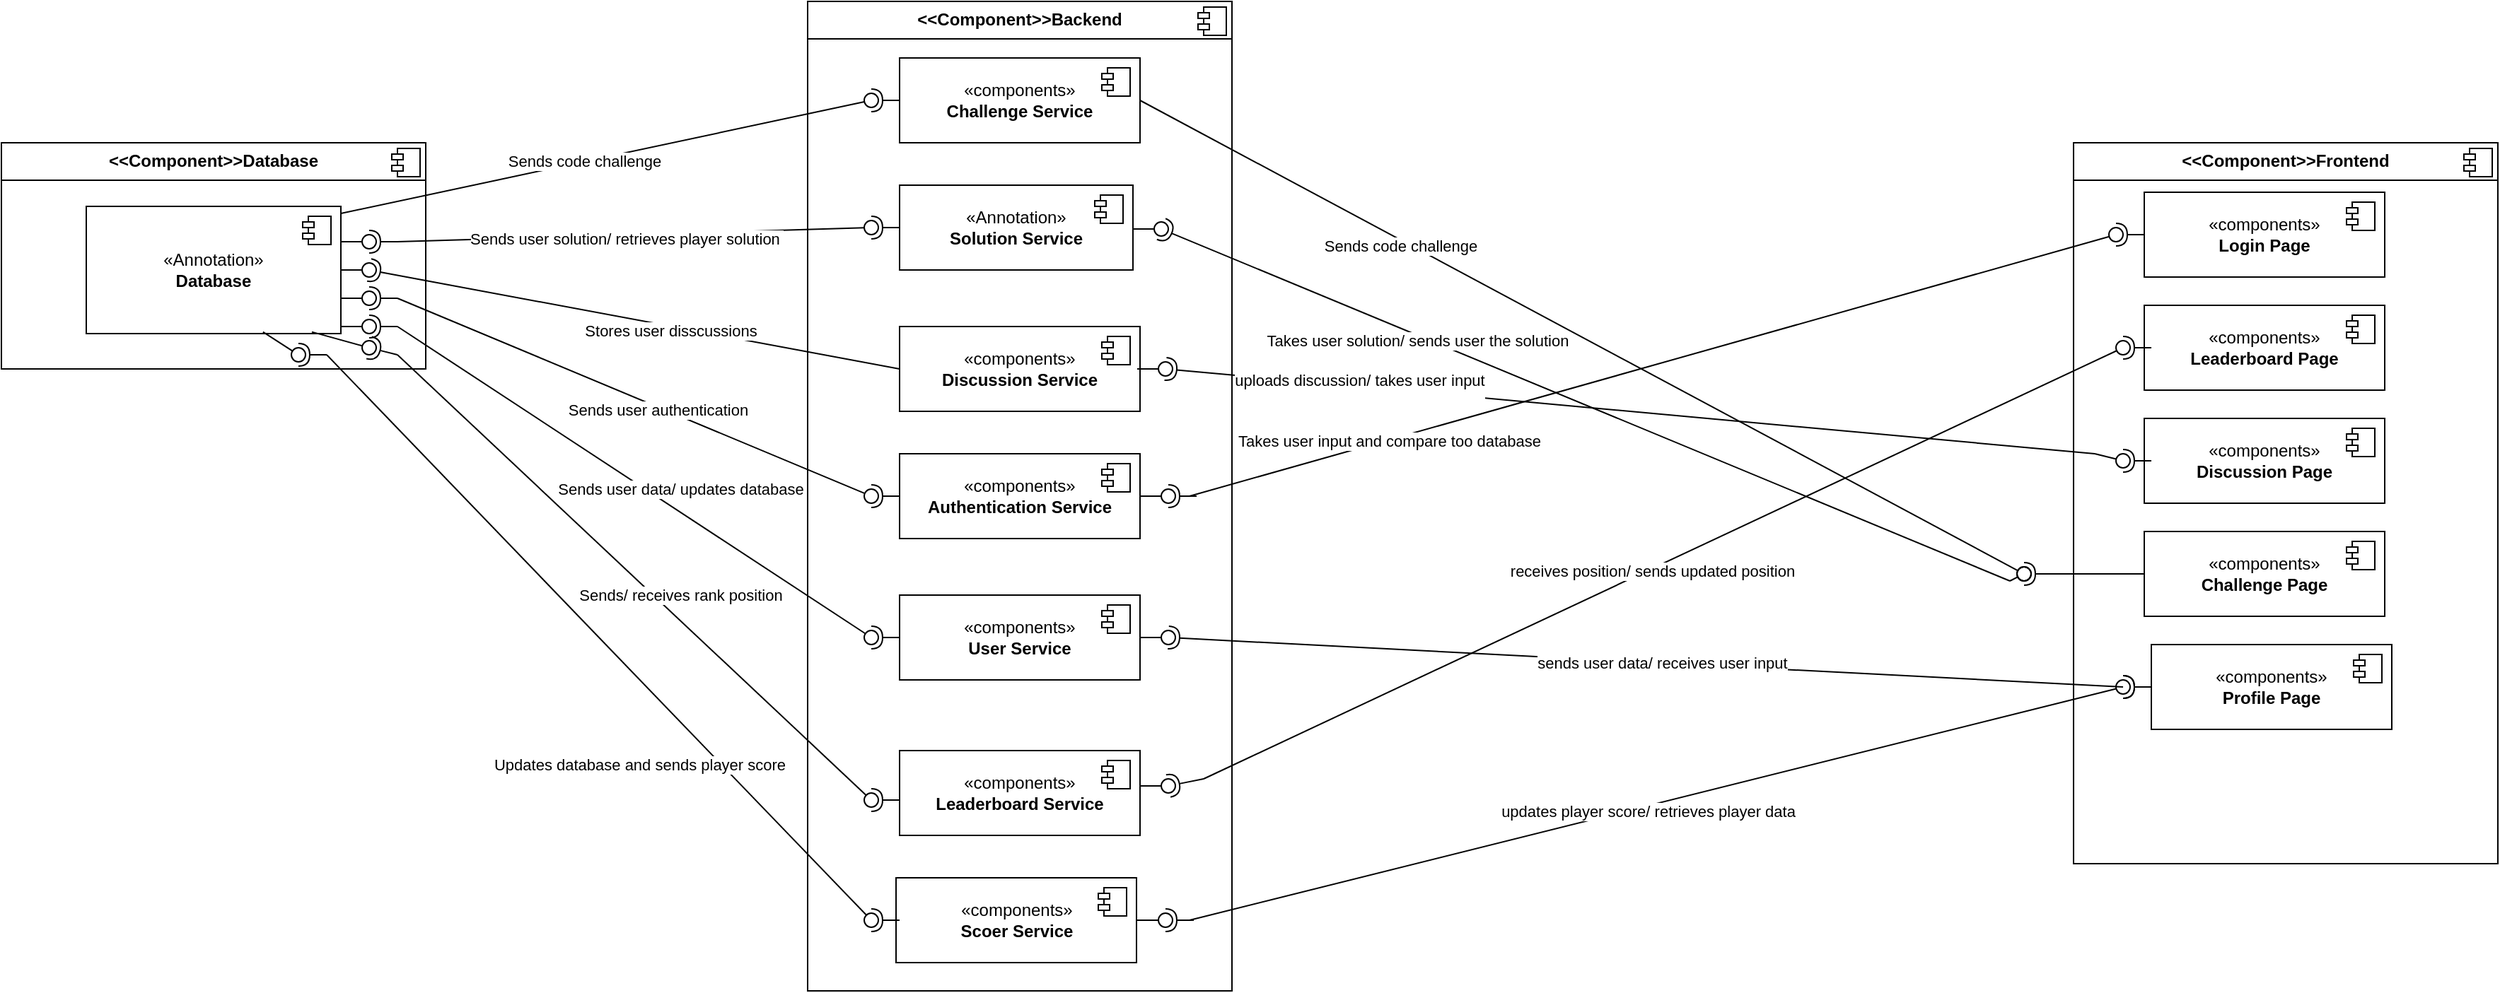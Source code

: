 <mxfile version="24.7.7">
  <diagram name="Page-1" id="1HDXXYpsf4qxFuLjd2vX">
    <mxGraphModel dx="3199" dy="650" grid="1" gridSize="10" guides="1" tooltips="1" connect="1" arrows="1" fold="1" page="1" pageScale="1" pageWidth="850" pageHeight="1100" math="0" shadow="0">
      <root>
        <mxCell id="0" />
        <mxCell id="1" parent="0" />
        <mxCell id="7L-9NUfplAu3C36GX-nJ-7" value="&lt;p style=&quot;margin:0px;margin-top:6px;text-align:center;&quot;&gt;&lt;b&gt;&amp;lt;&amp;lt;Component&amp;gt;&amp;gt;Backend&lt;/b&gt;&lt;/p&gt;&lt;hr size=&quot;1&quot; style=&quot;border-style:solid;&quot;&gt;&lt;p style=&quot;margin:0px;margin-left:8px;&quot;&gt;&lt;br&gt;&lt;/p&gt;" style="align=left;overflow=fill;html=1;dropTarget=0;whiteSpace=wrap;" parent="1" vertex="1">
          <mxGeometry x="-470" y="130" width="300" height="700" as="geometry" />
        </mxCell>
        <mxCell id="7L-9NUfplAu3C36GX-nJ-8" value="" style="shape=component;jettyWidth=8;jettyHeight=4;" parent="7L-9NUfplAu3C36GX-nJ-7" vertex="1">
          <mxGeometry x="1" width="20" height="20" relative="1" as="geometry">
            <mxPoint x="-24" y="4" as="offset" />
          </mxGeometry>
        </mxCell>
        <mxCell id="7L-9NUfplAu3C36GX-nJ-1" value="«components»&lt;br&gt;&lt;b&gt;Challenge Service&lt;/b&gt;" style="html=1;dropTarget=0;whiteSpace=wrap;" parent="1" vertex="1">
          <mxGeometry x="-405" y="170" width="170" height="60" as="geometry" />
        </mxCell>
        <mxCell id="7L-9NUfplAu3C36GX-nJ-2" value="" style="shape=module;jettyWidth=8;jettyHeight=4;" parent="7L-9NUfplAu3C36GX-nJ-1" vertex="1">
          <mxGeometry x="1" width="20" height="20" relative="1" as="geometry">
            <mxPoint x="-27" y="7" as="offset" />
          </mxGeometry>
        </mxCell>
        <mxCell id="7L-9NUfplAu3C36GX-nJ-5" value="«Annotation»&lt;br&gt;&lt;b&gt;Solution Service&lt;/b&gt;" style="html=1;dropTarget=0;whiteSpace=wrap;" parent="1" vertex="1">
          <mxGeometry x="-405" y="260" width="165" height="60" as="geometry" />
        </mxCell>
        <mxCell id="7L-9NUfplAu3C36GX-nJ-6" value="" style="shape=module;jettyWidth=8;jettyHeight=4;" parent="7L-9NUfplAu3C36GX-nJ-5" vertex="1">
          <mxGeometry x="1" width="20" height="20" relative="1" as="geometry">
            <mxPoint x="-27" y="7" as="offset" />
          </mxGeometry>
        </mxCell>
        <mxCell id="7L-9NUfplAu3C36GX-nJ-9" value="«components»&lt;br&gt;&lt;b&gt;Discussion Service&lt;br&gt;&lt;/b&gt;" style="html=1;dropTarget=0;whiteSpace=wrap;" parent="1" vertex="1">
          <mxGeometry x="-405" y="360" width="170" height="60" as="geometry" />
        </mxCell>
        <mxCell id="7L-9NUfplAu3C36GX-nJ-10" value="" style="shape=module;jettyWidth=8;jettyHeight=4;" parent="7L-9NUfplAu3C36GX-nJ-9" vertex="1">
          <mxGeometry x="1" width="20" height="20" relative="1" as="geometry">
            <mxPoint x="-27" y="7" as="offset" />
          </mxGeometry>
        </mxCell>
        <mxCell id="7L-9NUfplAu3C36GX-nJ-11" value="«components»&lt;br&gt;&lt;b&gt;Authentication Service&lt;/b&gt;" style="html=1;dropTarget=0;whiteSpace=wrap;" parent="1" vertex="1">
          <mxGeometry x="-405" y="450" width="170" height="60" as="geometry" />
        </mxCell>
        <mxCell id="7L-9NUfplAu3C36GX-nJ-12" value="" style="shape=module;jettyWidth=8;jettyHeight=4;" parent="7L-9NUfplAu3C36GX-nJ-11" vertex="1">
          <mxGeometry x="1" width="20" height="20" relative="1" as="geometry">
            <mxPoint x="-27" y="7" as="offset" />
          </mxGeometry>
        </mxCell>
        <mxCell id="7L-9NUfplAu3C36GX-nJ-13" value="«components»&lt;br&gt;&lt;b&gt;User Service&lt;/b&gt;" style="html=1;dropTarget=0;whiteSpace=wrap;" parent="1" vertex="1">
          <mxGeometry x="-405" y="550" width="170" height="60" as="geometry" />
        </mxCell>
        <mxCell id="7L-9NUfplAu3C36GX-nJ-14" value="" style="shape=module;jettyWidth=8;jettyHeight=4;" parent="7L-9NUfplAu3C36GX-nJ-13" vertex="1">
          <mxGeometry x="1" width="20" height="20" relative="1" as="geometry">
            <mxPoint x="-27" y="7" as="offset" />
          </mxGeometry>
        </mxCell>
        <mxCell id="7L-9NUfplAu3C36GX-nJ-15" value="«components»&lt;br&gt;&lt;b&gt;Leaderboard Service&lt;/b&gt;" style="html=1;dropTarget=0;whiteSpace=wrap;" parent="1" vertex="1">
          <mxGeometry x="-405" y="660" width="170" height="60" as="geometry" />
        </mxCell>
        <mxCell id="7L-9NUfplAu3C36GX-nJ-16" value="" style="shape=module;jettyWidth=8;jettyHeight=4;" parent="7L-9NUfplAu3C36GX-nJ-15" vertex="1">
          <mxGeometry x="1" width="20" height="20" relative="1" as="geometry">
            <mxPoint x="-27" y="7" as="offset" />
          </mxGeometry>
        </mxCell>
        <mxCell id="7L-9NUfplAu3C36GX-nJ-18" value="«components»&lt;br&gt;&lt;b&gt;Scoer Service&lt;/b&gt;" style="html=1;dropTarget=0;whiteSpace=wrap;" parent="1" vertex="1">
          <mxGeometry x="-407.5" y="750" width="170" height="60" as="geometry" />
        </mxCell>
        <mxCell id="7L-9NUfplAu3C36GX-nJ-19" value="" style="shape=module;jettyWidth=8;jettyHeight=4;" parent="7L-9NUfplAu3C36GX-nJ-18" vertex="1">
          <mxGeometry x="1" width="20" height="20" relative="1" as="geometry">
            <mxPoint x="-27" y="7" as="offset" />
          </mxGeometry>
        </mxCell>
        <mxCell id="7L-9NUfplAu3C36GX-nJ-21" value="&lt;p style=&quot;margin:0px;margin-top:6px;text-align:center;&quot;&gt;&lt;b&gt;&amp;lt;&amp;lt;Component&amp;gt;&amp;gt;Database&lt;/b&gt;&lt;/p&gt;&lt;hr size=&quot;1&quot; style=&quot;border-style:solid;&quot;&gt;&lt;p style=&quot;margin:0px;margin-left:8px;&quot;&gt;&lt;br&gt;&lt;/p&gt;" style="align=left;overflow=fill;html=1;dropTarget=0;whiteSpace=wrap;" parent="1" vertex="1">
          <mxGeometry x="-1040" y="230" width="300" height="160" as="geometry" />
        </mxCell>
        <mxCell id="7L-9NUfplAu3C36GX-nJ-22" value="" style="shape=component;jettyWidth=8;jettyHeight=4;" parent="7L-9NUfplAu3C36GX-nJ-21" vertex="1">
          <mxGeometry x="1" width="20" height="20" relative="1" as="geometry">
            <mxPoint x="-24" y="4" as="offset" />
          </mxGeometry>
        </mxCell>
        <mxCell id="7L-9NUfplAu3C36GX-nJ-31" value="&lt;p style=&quot;margin:0px;margin-top:6px;text-align:center;&quot;&gt;&lt;b&gt;&amp;lt;&amp;lt;Component&amp;gt;&amp;gt;Frontend&lt;br&gt;&lt;/b&gt;&lt;/p&gt;&lt;hr size=&quot;1&quot; style=&quot;border-style:solid;&quot;&gt;&lt;p style=&quot;margin:0px;margin-left:8px;&quot;&gt;&lt;br&gt;&lt;/p&gt;" style="align=left;overflow=fill;html=1;dropTarget=0;whiteSpace=wrap;" parent="1" vertex="1">
          <mxGeometry x="425" y="230" width="300" height="510" as="geometry" />
        </mxCell>
        <mxCell id="7L-9NUfplAu3C36GX-nJ-32" value="" style="shape=component;jettyWidth=8;jettyHeight=4;" parent="7L-9NUfplAu3C36GX-nJ-31" vertex="1">
          <mxGeometry x="1" width="20" height="20" relative="1" as="geometry">
            <mxPoint x="-24" y="4" as="offset" />
          </mxGeometry>
        </mxCell>
        <mxCell id="7L-9NUfplAu3C36GX-nJ-35" value="«components»&lt;br&gt;&lt;b&gt;Login Page&lt;br&gt;&lt;/b&gt;" style="html=1;dropTarget=0;whiteSpace=wrap;" parent="1" vertex="1">
          <mxGeometry x="475" y="265" width="170" height="60" as="geometry" />
        </mxCell>
        <mxCell id="7L-9NUfplAu3C36GX-nJ-36" value="" style="shape=module;jettyWidth=8;jettyHeight=4;" parent="7L-9NUfplAu3C36GX-nJ-35" vertex="1">
          <mxGeometry x="1" width="20" height="20" relative="1" as="geometry">
            <mxPoint x="-27" y="7" as="offset" />
          </mxGeometry>
        </mxCell>
        <mxCell id="7L-9NUfplAu3C36GX-nJ-37" value="«components»&lt;br&gt;&lt;b&gt;Leaderboard Page&lt;br&gt;&lt;/b&gt;" style="html=1;dropTarget=0;whiteSpace=wrap;" parent="1" vertex="1">
          <mxGeometry x="475" y="345" width="170" height="60" as="geometry" />
        </mxCell>
        <mxCell id="7L-9NUfplAu3C36GX-nJ-38" value="" style="shape=module;jettyWidth=8;jettyHeight=4;" parent="7L-9NUfplAu3C36GX-nJ-37" vertex="1">
          <mxGeometry x="1" width="20" height="20" relative="1" as="geometry">
            <mxPoint x="-27" y="7" as="offset" />
          </mxGeometry>
        </mxCell>
        <mxCell id="7L-9NUfplAu3C36GX-nJ-39" value="«components»&lt;br&gt;&lt;b&gt;Discussion Page&lt;br&gt;&lt;/b&gt;" style="html=1;dropTarget=0;whiteSpace=wrap;" parent="1" vertex="1">
          <mxGeometry x="475" y="425" width="170" height="60" as="geometry" />
        </mxCell>
        <mxCell id="7L-9NUfplAu3C36GX-nJ-40" value="" style="shape=module;jettyWidth=8;jettyHeight=4;" parent="7L-9NUfplAu3C36GX-nJ-39" vertex="1">
          <mxGeometry x="1" width="20" height="20" relative="1" as="geometry">
            <mxPoint x="-27" y="7" as="offset" />
          </mxGeometry>
        </mxCell>
        <mxCell id="7L-9NUfplAu3C36GX-nJ-41" value="«components»&lt;br&gt;&lt;b&gt;Challenge Page&lt;br&gt;&lt;/b&gt;" style="html=1;dropTarget=0;whiteSpace=wrap;" parent="1" vertex="1">
          <mxGeometry x="475" y="505" width="170" height="60" as="geometry" />
        </mxCell>
        <mxCell id="7L-9NUfplAu3C36GX-nJ-42" value="" style="shape=module;jettyWidth=8;jettyHeight=4;" parent="7L-9NUfplAu3C36GX-nJ-41" vertex="1">
          <mxGeometry x="1" width="20" height="20" relative="1" as="geometry">
            <mxPoint x="-27" y="7" as="offset" />
          </mxGeometry>
        </mxCell>
        <mxCell id="7L-9NUfplAu3C36GX-nJ-43" value="«components»&lt;br&gt;&lt;b&gt;Profile Page&lt;br&gt;&lt;/b&gt;" style="html=1;dropTarget=0;whiteSpace=wrap;" parent="1" vertex="1">
          <mxGeometry x="480" y="585" width="170" height="60" as="geometry" />
        </mxCell>
        <mxCell id="7L-9NUfplAu3C36GX-nJ-44" value="" style="shape=module;jettyWidth=8;jettyHeight=4;" parent="7L-9NUfplAu3C36GX-nJ-43" vertex="1">
          <mxGeometry x="1" width="20" height="20" relative="1" as="geometry">
            <mxPoint x="-27" y="7" as="offset" />
          </mxGeometry>
        </mxCell>
        <mxCell id="7L-9NUfplAu3C36GX-nJ-52" value="" style="ellipse;whiteSpace=wrap;html=1;align=center;aspect=fixed;fillColor=none;strokeColor=none;resizable=0;perimeter=centerPerimeter;rotatable=0;allowArrows=0;points=[];outlineConnect=1;" parent="1" vertex="1">
          <mxGeometry x="450" y="530" width="10" height="10" as="geometry" />
        </mxCell>
        <mxCell id="7L-9NUfplAu3C36GX-nJ-59" value="" style="ellipse;whiteSpace=wrap;html=1;align=center;aspect=fixed;fillColor=none;strokeColor=none;resizable=0;perimeter=centerPerimeter;rotatable=0;allowArrows=0;points=[];outlineConnect=1;" parent="1" vertex="1">
          <mxGeometry x="360" y="315" width="10" height="10" as="geometry" />
        </mxCell>
        <mxCell id="7L-9NUfplAu3C36GX-nJ-65" value="" style="ellipse;whiteSpace=wrap;html=1;align=center;aspect=fixed;fillColor=none;strokeColor=none;resizable=0;perimeter=centerPerimeter;rotatable=0;allowArrows=0;points=[];outlineConnect=1;" parent="1" vertex="1">
          <mxGeometry x="450" y="295" width="10" height="10" as="geometry" />
        </mxCell>
        <mxCell id="7L-9NUfplAu3C36GX-nJ-89" value="«Annotation»&lt;br&gt;&lt;b&gt;Database&lt;/b&gt;" style="html=1;dropTarget=0;whiteSpace=wrap;" parent="1" vertex="1">
          <mxGeometry x="-980" y="275" width="180" height="90" as="geometry" />
        </mxCell>
        <mxCell id="7L-9NUfplAu3C36GX-nJ-90" value="" style="shape=module;jettyWidth=8;jettyHeight=4;" parent="7L-9NUfplAu3C36GX-nJ-89" vertex="1">
          <mxGeometry x="1" width="20" height="20" relative="1" as="geometry">
            <mxPoint x="-27" y="7" as="offset" />
          </mxGeometry>
        </mxCell>
        <mxCell id="2OPC4TRDWl-_-8uaWu4Q-7" value="" style="rounded=0;orthogonalLoop=1;jettySize=auto;html=1;endArrow=halfCircle;endFill=0;endSize=6;strokeWidth=1;sketch=0;" parent="1" target="2OPC4TRDWl-_-8uaWu4Q-9" edge="1">
          <mxGeometry relative="1" as="geometry">
            <mxPoint x="-760" y="300" as="sourcePoint" />
          </mxGeometry>
        </mxCell>
        <mxCell id="2OPC4TRDWl-_-8uaWu4Q-8" value="" style="rounded=0;orthogonalLoop=1;jettySize=auto;html=1;endArrow=oval;endFill=0;sketch=0;sourcePerimeterSpacing=0;targetPerimeterSpacing=0;endSize=10;" parent="1" target="2OPC4TRDWl-_-8uaWu4Q-9" edge="1">
          <mxGeometry relative="1" as="geometry">
            <mxPoint x="-800" y="300" as="sourcePoint" />
          </mxGeometry>
        </mxCell>
        <mxCell id="2OPC4TRDWl-_-8uaWu4Q-9" value="" style="ellipse;whiteSpace=wrap;html=1;align=center;aspect=fixed;fillColor=none;strokeColor=none;resizable=0;perimeter=centerPerimeter;rotatable=0;allowArrows=0;points=[];outlineConnect=1;" parent="1" vertex="1">
          <mxGeometry x="-785" y="295" width="10" height="10" as="geometry" />
        </mxCell>
        <mxCell id="2OPC4TRDWl-_-8uaWu4Q-10" value="" style="rounded=0;orthogonalLoop=1;jettySize=auto;html=1;endArrow=halfCircle;endFill=0;endSize=6;strokeWidth=1;sketch=0;exitX=0;exitY=0.5;exitDx=0;exitDy=0;" parent="1" target="2OPC4TRDWl-_-8uaWu4Q-12" edge="1" source="7L-9NUfplAu3C36GX-nJ-9">
          <mxGeometry relative="1" as="geometry">
            <mxPoint x="-760" y="320" as="sourcePoint" />
          </mxGeometry>
        </mxCell>
        <mxCell id="_jtr7Lbee-6V6p5vWRZ--29" value="Stores user disscussions" style="edgeLabel;html=1;align=center;verticalAlign=middle;resizable=0;points=[];" vertex="1" connectable="0" parent="2OPC4TRDWl-_-8uaWu4Q-10">
          <mxGeometry x="-0.139" y="3" relative="1" as="geometry">
            <mxPoint as="offset" />
          </mxGeometry>
        </mxCell>
        <mxCell id="2OPC4TRDWl-_-8uaWu4Q-11" value="" style="rounded=0;orthogonalLoop=1;jettySize=auto;html=1;endArrow=oval;endFill=0;sketch=0;sourcePerimeterSpacing=0;targetPerimeterSpacing=0;endSize=10;" parent="1" target="2OPC4TRDWl-_-8uaWu4Q-12" edge="1">
          <mxGeometry relative="1" as="geometry">
            <mxPoint x="-800" y="320" as="sourcePoint" />
          </mxGeometry>
        </mxCell>
        <mxCell id="2OPC4TRDWl-_-8uaWu4Q-12" value="" style="ellipse;whiteSpace=wrap;html=1;align=center;aspect=fixed;fillColor=none;strokeColor=none;resizable=0;perimeter=centerPerimeter;rotatable=0;allowArrows=0;points=[];outlineConnect=1;" parent="1" vertex="1">
          <mxGeometry x="-785" y="315" width="10" height="10" as="geometry" />
        </mxCell>
        <mxCell id="2OPC4TRDWl-_-8uaWu4Q-13" value="" style="rounded=0;orthogonalLoop=1;jettySize=auto;html=1;endArrow=halfCircle;endFill=0;endSize=6;strokeWidth=1;sketch=0;" parent="1" target="2OPC4TRDWl-_-8uaWu4Q-15" edge="1">
          <mxGeometry relative="1" as="geometry">
            <mxPoint x="-760" y="340" as="sourcePoint" />
          </mxGeometry>
        </mxCell>
        <mxCell id="2OPC4TRDWl-_-8uaWu4Q-14" value="" style="rounded=0;orthogonalLoop=1;jettySize=auto;html=1;endArrow=oval;endFill=0;sketch=0;sourcePerimeterSpacing=0;targetPerimeterSpacing=0;endSize=10;" parent="1" target="2OPC4TRDWl-_-8uaWu4Q-15" edge="1">
          <mxGeometry relative="1" as="geometry">
            <mxPoint x="-800" y="340" as="sourcePoint" />
          </mxGeometry>
        </mxCell>
        <mxCell id="2OPC4TRDWl-_-8uaWu4Q-15" value="" style="ellipse;whiteSpace=wrap;html=1;align=center;aspect=fixed;fillColor=none;strokeColor=none;resizable=0;perimeter=centerPerimeter;rotatable=0;allowArrows=0;points=[];outlineConnect=1;" parent="1" vertex="1">
          <mxGeometry x="-785" y="335" width="10" height="10" as="geometry" />
        </mxCell>
        <mxCell id="2OPC4TRDWl-_-8uaWu4Q-16" value="" style="rounded=0;orthogonalLoop=1;jettySize=auto;html=1;endArrow=halfCircle;endFill=0;endSize=6;strokeWidth=1;sketch=0;" parent="1" target="2OPC4TRDWl-_-8uaWu4Q-18" edge="1">
          <mxGeometry relative="1" as="geometry">
            <mxPoint x="-760" y="360" as="sourcePoint" />
          </mxGeometry>
        </mxCell>
        <mxCell id="2OPC4TRDWl-_-8uaWu4Q-17" value="" style="rounded=0;orthogonalLoop=1;jettySize=auto;html=1;endArrow=oval;endFill=0;sketch=0;sourcePerimeterSpacing=0;targetPerimeterSpacing=0;endSize=10;" parent="1" target="2OPC4TRDWl-_-8uaWu4Q-18" edge="1">
          <mxGeometry relative="1" as="geometry">
            <mxPoint x="-800" y="360" as="sourcePoint" />
          </mxGeometry>
        </mxCell>
        <mxCell id="2OPC4TRDWl-_-8uaWu4Q-18" value="" style="ellipse;whiteSpace=wrap;html=1;align=center;aspect=fixed;fillColor=none;strokeColor=none;resizable=0;perimeter=centerPerimeter;rotatable=0;allowArrows=0;points=[];outlineConnect=1;" parent="1" vertex="1">
          <mxGeometry x="-785" y="355" width="10" height="10" as="geometry" />
        </mxCell>
        <mxCell id="2OPC4TRDWl-_-8uaWu4Q-19" value="" style="rounded=0;orthogonalLoop=1;jettySize=auto;html=1;endArrow=halfCircle;endFill=0;endSize=6;strokeWidth=1;sketch=0;" parent="1" target="2OPC4TRDWl-_-8uaWu4Q-21" edge="1">
          <mxGeometry relative="1" as="geometry">
            <mxPoint x="-760" y="380" as="sourcePoint" />
          </mxGeometry>
        </mxCell>
        <mxCell id="2OPC4TRDWl-_-8uaWu4Q-20" value="" style="rounded=0;orthogonalLoop=1;jettySize=auto;html=1;endArrow=oval;endFill=0;sketch=0;sourcePerimeterSpacing=0;targetPerimeterSpacing=0;endSize=10;exitX=0.886;exitY=0.987;exitDx=0;exitDy=0;exitPerimeter=0;" parent="1" source="7L-9NUfplAu3C36GX-nJ-89" target="2OPC4TRDWl-_-8uaWu4Q-21" edge="1">
          <mxGeometry relative="1" as="geometry">
            <mxPoint x="-800" y="375" as="sourcePoint" />
          </mxGeometry>
        </mxCell>
        <mxCell id="2OPC4TRDWl-_-8uaWu4Q-21" value="" style="ellipse;whiteSpace=wrap;html=1;align=center;aspect=fixed;fillColor=none;strokeColor=none;resizable=0;perimeter=centerPerimeter;rotatable=0;allowArrows=0;points=[];outlineConnect=1;" parent="1" vertex="1">
          <mxGeometry x="-785" y="370" width="10" height="10" as="geometry" />
        </mxCell>
        <mxCell id="2OPC4TRDWl-_-8uaWu4Q-23" value="" style="rounded=0;orthogonalLoop=1;jettySize=auto;html=1;endArrow=oval;endFill=0;sketch=0;sourcePerimeterSpacing=0;targetPerimeterSpacing=0;endSize=10;" parent="1" target="2OPC4TRDWl-_-8uaWu4Q-24" edge="1">
          <mxGeometry relative="1" as="geometry">
            <mxPoint x="-800" y="280" as="sourcePoint" />
          </mxGeometry>
        </mxCell>
        <mxCell id="_jtr7Lbee-6V6p5vWRZ--24" value="Sends code challenge" style="edgeLabel;html=1;align=center;verticalAlign=middle;resizable=0;points=[];" vertex="1" connectable="0" parent="2OPC4TRDWl-_-8uaWu4Q-23">
          <mxGeometry x="-0.081" y="1" relative="1" as="geometry">
            <mxPoint as="offset" />
          </mxGeometry>
        </mxCell>
        <mxCell id="2OPC4TRDWl-_-8uaWu4Q-24" value="" style="ellipse;whiteSpace=wrap;html=1;align=center;aspect=fixed;fillColor=none;strokeColor=none;resizable=0;perimeter=centerPerimeter;rotatable=0;allowArrows=0;points=[];outlineConnect=1;" parent="1" vertex="1">
          <mxGeometry x="-430" y="195" width="10" height="10" as="geometry" />
        </mxCell>
        <mxCell id="2OPC4TRDWl-_-8uaWu4Q-25" value="" style="rounded=0;orthogonalLoop=1;jettySize=auto;html=1;endArrow=halfCircle;endFill=0;endSize=6;strokeWidth=1;sketch=0;" parent="1" target="2OPC4TRDWl-_-8uaWu4Q-27" edge="1">
          <mxGeometry relative="1" as="geometry">
            <mxPoint x="-405" y="200" as="sourcePoint" />
          </mxGeometry>
        </mxCell>
        <mxCell id="2OPC4TRDWl-_-8uaWu4Q-27" value="" style="ellipse;whiteSpace=wrap;html=1;align=center;aspect=fixed;fillColor=none;strokeColor=none;resizable=0;perimeter=centerPerimeter;rotatable=0;allowArrows=0;points=[];outlineConnect=1;" parent="1" vertex="1">
          <mxGeometry x="-430" y="195" width="10" height="10" as="geometry" />
        </mxCell>
        <mxCell id="2OPC4TRDWl-_-8uaWu4Q-28" value="" style="rounded=0;orthogonalLoop=1;jettySize=auto;html=1;endArrow=halfCircle;endFill=0;endSize=6;strokeWidth=1;sketch=0;" parent="1" target="2OPC4TRDWl-_-8uaWu4Q-30" edge="1">
          <mxGeometry relative="1" as="geometry">
            <mxPoint x="-405" y="290" as="sourcePoint" />
          </mxGeometry>
        </mxCell>
        <mxCell id="2OPC4TRDWl-_-8uaWu4Q-29" value="" style="rounded=0;orthogonalLoop=1;jettySize=auto;html=1;endArrow=oval;endFill=0;sketch=0;sourcePerimeterSpacing=0;targetPerimeterSpacing=0;endSize=10;" parent="1" target="2OPC4TRDWl-_-8uaWu4Q-30" edge="1">
          <mxGeometry relative="1" as="geometry">
            <mxPoint x="-760" y="300" as="sourcePoint" />
          </mxGeometry>
        </mxCell>
        <mxCell id="_jtr7Lbee-6V6p5vWRZ--26" value="Sends user solution/ retrieves player solution&amp;nbsp; " style="edgeLabel;html=1;align=center;verticalAlign=middle;resizable=0;points=[];" vertex="1" connectable="0" parent="2OPC4TRDWl-_-8uaWu4Q-29">
          <mxGeometry x="-0.033" y="-3" relative="1" as="geometry">
            <mxPoint as="offset" />
          </mxGeometry>
        </mxCell>
        <mxCell id="2OPC4TRDWl-_-8uaWu4Q-30" value="" style="ellipse;whiteSpace=wrap;html=1;align=center;aspect=fixed;fillColor=none;strokeColor=none;resizable=0;perimeter=centerPerimeter;rotatable=0;allowArrows=0;points=[];outlineConnect=1;" parent="1" vertex="1">
          <mxGeometry x="-430" y="285" width="10" height="10" as="geometry" />
        </mxCell>
        <mxCell id="2OPC4TRDWl-_-8uaWu4Q-34" value="" style="rounded=0;orthogonalLoop=1;jettySize=auto;html=1;endArrow=halfCircle;endFill=0;endSize=6;strokeWidth=1;sketch=0;" parent="1" target="2OPC4TRDWl-_-8uaWu4Q-36" edge="1">
          <mxGeometry relative="1" as="geometry">
            <mxPoint x="-405" y="480" as="sourcePoint" />
          </mxGeometry>
        </mxCell>
        <mxCell id="2OPC4TRDWl-_-8uaWu4Q-35" value="" style="rounded=0;orthogonalLoop=1;jettySize=auto;html=1;endArrow=oval;endFill=0;sketch=0;sourcePerimeterSpacing=0;targetPerimeterSpacing=0;endSize=10;" parent="1" target="2OPC4TRDWl-_-8uaWu4Q-36" edge="1">
          <mxGeometry relative="1" as="geometry">
            <mxPoint x="-760" y="340" as="sourcePoint" />
          </mxGeometry>
        </mxCell>
        <mxCell id="_jtr7Lbee-6V6p5vWRZ--30" value="Sends user authentication " style="edgeLabel;html=1;align=center;verticalAlign=middle;resizable=0;points=[];" vertex="1" connectable="0" parent="2OPC4TRDWl-_-8uaWu4Q-35">
          <mxGeometry x="0.103" y="-2" relative="1" as="geometry">
            <mxPoint as="offset" />
          </mxGeometry>
        </mxCell>
        <mxCell id="2OPC4TRDWl-_-8uaWu4Q-36" value="" style="ellipse;whiteSpace=wrap;html=1;align=center;aspect=fixed;fillColor=none;strokeColor=none;resizable=0;perimeter=centerPerimeter;rotatable=0;allowArrows=0;points=[];outlineConnect=1;" parent="1" vertex="1">
          <mxGeometry x="-430" y="475" width="10" height="10" as="geometry" />
        </mxCell>
        <mxCell id="2OPC4TRDWl-_-8uaWu4Q-37" value="" style="rounded=0;orthogonalLoop=1;jettySize=auto;html=1;endArrow=halfCircle;endFill=0;endSize=6;strokeWidth=1;sketch=0;" parent="1" target="2OPC4TRDWl-_-8uaWu4Q-39" edge="1">
          <mxGeometry relative="1" as="geometry">
            <mxPoint x="-405" y="580" as="sourcePoint" />
          </mxGeometry>
        </mxCell>
        <mxCell id="2OPC4TRDWl-_-8uaWu4Q-38" value="" style="rounded=0;orthogonalLoop=1;jettySize=auto;html=1;endArrow=oval;endFill=0;sketch=0;sourcePerimeterSpacing=0;targetPerimeterSpacing=0;endSize=10;" parent="1" target="2OPC4TRDWl-_-8uaWu4Q-39" edge="1">
          <mxGeometry relative="1" as="geometry">
            <mxPoint x="-760" y="360" as="sourcePoint" />
          </mxGeometry>
        </mxCell>
        <mxCell id="_jtr7Lbee-6V6p5vWRZ--31" value="Sends user data/ updates database" style="edgeLabel;html=1;align=center;verticalAlign=middle;resizable=0;points=[];" vertex="1" connectable="0" parent="2OPC4TRDWl-_-8uaWu4Q-38">
          <mxGeometry x="0.262" y="1" relative="1" as="geometry">
            <mxPoint x="-12" y="-23" as="offset" />
          </mxGeometry>
        </mxCell>
        <mxCell id="2OPC4TRDWl-_-8uaWu4Q-39" value="" style="ellipse;whiteSpace=wrap;html=1;align=center;aspect=fixed;fillColor=none;strokeColor=none;resizable=0;perimeter=centerPerimeter;rotatable=0;allowArrows=0;points=[];outlineConnect=1;" parent="1" vertex="1">
          <mxGeometry x="-430" y="575" width="10" height="10" as="geometry" />
        </mxCell>
        <mxCell id="2OPC4TRDWl-_-8uaWu4Q-40" value="" style="rounded=0;orthogonalLoop=1;jettySize=auto;html=1;endArrow=halfCircle;endFill=0;endSize=6;strokeWidth=1;sketch=0;" parent="1" target="2OPC4TRDWl-_-8uaWu4Q-42" edge="1">
          <mxGeometry relative="1" as="geometry">
            <mxPoint x="-405" y="695" as="sourcePoint" />
          </mxGeometry>
        </mxCell>
        <mxCell id="2OPC4TRDWl-_-8uaWu4Q-41" value="" style="rounded=0;orthogonalLoop=1;jettySize=auto;html=1;endArrow=oval;endFill=0;sketch=0;sourcePerimeterSpacing=0;targetPerimeterSpacing=0;endSize=10;" parent="1" target="2OPC4TRDWl-_-8uaWu4Q-42" edge="1">
          <mxGeometry relative="1" as="geometry">
            <mxPoint x="-760" y="380" as="sourcePoint" />
          </mxGeometry>
        </mxCell>
        <mxCell id="_jtr7Lbee-6V6p5vWRZ--32" value="Sends/ receives rank position" style="edgeLabel;html=1;align=center;verticalAlign=middle;resizable=0;points=[];" vertex="1" connectable="0" parent="2OPC4TRDWl-_-8uaWu4Q-41">
          <mxGeometry x="0.203" y="-2" relative="1" as="geometry">
            <mxPoint y="-21" as="offset" />
          </mxGeometry>
        </mxCell>
        <mxCell id="2OPC4TRDWl-_-8uaWu4Q-42" value="" style="ellipse;whiteSpace=wrap;html=1;align=center;aspect=fixed;fillColor=none;strokeColor=none;resizable=0;perimeter=centerPerimeter;rotatable=0;allowArrows=0;points=[];outlineConnect=1;" parent="1" vertex="1">
          <mxGeometry x="-430" y="690" width="10" height="10" as="geometry" />
        </mxCell>
        <mxCell id="2OPC4TRDWl-_-8uaWu4Q-49" value="" style="rounded=0;orthogonalLoop=1;jettySize=auto;html=1;endArrow=halfCircle;endFill=0;endSize=6;strokeWidth=1;sketch=0;" parent="1" target="2OPC4TRDWl-_-8uaWu4Q-51" edge="1">
          <mxGeometry relative="1" as="geometry">
            <mxPoint x="-405" y="780" as="sourcePoint" />
          </mxGeometry>
        </mxCell>
        <mxCell id="2OPC4TRDWl-_-8uaWu4Q-50" value="" style="rounded=0;orthogonalLoop=1;jettySize=auto;html=1;endArrow=oval;endFill=0;sketch=0;sourcePerimeterSpacing=0;targetPerimeterSpacing=0;endSize=10;" parent="1" target="2OPC4TRDWl-_-8uaWu4Q-51" edge="1">
          <mxGeometry relative="1" as="geometry">
            <mxPoint x="-810" y="380" as="sourcePoint" />
          </mxGeometry>
        </mxCell>
        <mxCell id="_jtr7Lbee-6V6p5vWRZ--33" value="Updates database and sends player score" style="edgeLabel;html=1;align=center;verticalAlign=middle;resizable=0;points=[];" vertex="1" connectable="0" parent="2OPC4TRDWl-_-8uaWu4Q-50">
          <mxGeometry x="0.361" y="-1" relative="1" as="geometry">
            <mxPoint x="-41" y="17" as="offset" />
          </mxGeometry>
        </mxCell>
        <mxCell id="2OPC4TRDWl-_-8uaWu4Q-51" value="" style="ellipse;whiteSpace=wrap;html=1;align=center;aspect=fixed;fillColor=none;strokeColor=none;resizable=0;perimeter=centerPerimeter;rotatable=0;allowArrows=0;points=[];outlineConnect=1;" parent="1" vertex="1">
          <mxGeometry x="-430" y="775" width="10" height="10" as="geometry" />
        </mxCell>
        <mxCell id="2OPC4TRDWl-_-8uaWu4Q-52" value="" style="rounded=0;orthogonalLoop=1;jettySize=auto;html=1;endArrow=halfCircle;endFill=0;endSize=6;strokeWidth=1;sketch=0;" parent="1" target="2OPC4TRDWl-_-8uaWu4Q-54" edge="1">
          <mxGeometry relative="1" as="geometry">
            <mxPoint x="-810" y="380" as="sourcePoint" />
          </mxGeometry>
        </mxCell>
        <mxCell id="2OPC4TRDWl-_-8uaWu4Q-53" value="" style="rounded=0;orthogonalLoop=1;jettySize=auto;html=1;endArrow=oval;endFill=0;sketch=0;sourcePerimeterSpacing=0;targetPerimeterSpacing=0;endSize=10;exitX=0.694;exitY=0.987;exitDx=0;exitDy=0;exitPerimeter=0;" parent="1" source="7L-9NUfplAu3C36GX-nJ-89" target="2OPC4TRDWl-_-8uaWu4Q-54" edge="1">
          <mxGeometry relative="1" as="geometry">
            <mxPoint x="-850" y="380" as="sourcePoint" />
          </mxGeometry>
        </mxCell>
        <mxCell id="2OPC4TRDWl-_-8uaWu4Q-54" value="" style="ellipse;whiteSpace=wrap;html=1;align=center;aspect=fixed;fillColor=none;strokeColor=none;resizable=0;perimeter=centerPerimeter;rotatable=0;allowArrows=0;points=[];outlineConnect=1;" parent="1" vertex="1">
          <mxGeometry x="-835" y="375" width="10" height="10" as="geometry" />
        </mxCell>
        <mxCell id="2OPC4TRDWl-_-8uaWu4Q-55" value="" style="rounded=0;orthogonalLoop=1;jettySize=auto;html=1;endArrow=halfCircle;endFill=0;endSize=6;strokeWidth=1;sketch=0;" parent="1" target="2OPC4TRDWl-_-8uaWu4Q-57" edge="1">
          <mxGeometry relative="1" as="geometry">
            <mxPoint x="-195" y="480" as="sourcePoint" />
          </mxGeometry>
        </mxCell>
        <mxCell id="2OPC4TRDWl-_-8uaWu4Q-56" value="" style="rounded=0;orthogonalLoop=1;jettySize=auto;html=1;endArrow=oval;endFill=0;sketch=0;sourcePerimeterSpacing=0;targetPerimeterSpacing=0;endSize=10;" parent="1" target="2OPC4TRDWl-_-8uaWu4Q-57" edge="1">
          <mxGeometry relative="1" as="geometry">
            <mxPoint x="-235" y="480" as="sourcePoint" />
          </mxGeometry>
        </mxCell>
        <mxCell id="2OPC4TRDWl-_-8uaWu4Q-57" value="" style="ellipse;whiteSpace=wrap;html=1;align=center;aspect=fixed;fillColor=none;strokeColor=none;resizable=0;perimeter=centerPerimeter;rotatable=0;allowArrows=0;points=[];outlineConnect=1;" parent="1" vertex="1">
          <mxGeometry x="-220" y="475" width="10" height="10" as="geometry" />
        </mxCell>
        <mxCell id="2OPC4TRDWl-_-8uaWu4Q-111" value="" style="ellipse;whiteSpace=wrap;html=1;align=center;aspect=fixed;fillColor=none;strokeColor=none;resizable=0;perimeter=centerPerimeter;rotatable=0;allowArrows=0;points=[];outlineConnect=1;" parent="1" vertex="1">
          <mxGeometry x="450" y="370" width="10" height="10" as="geometry" />
        </mxCell>
        <mxCell id="2OPC4TRDWl-_-8uaWu4Q-115" value="" style="rounded=0;orthogonalLoop=1;jettySize=auto;html=1;endArrow=halfCircle;endFill=0;endSize=6;strokeWidth=1;sketch=0;" parent="1" edge="1">
          <mxGeometry relative="1" as="geometry">
            <mxPoint x="480" y="615" as="sourcePoint" />
            <mxPoint x="460" y="615" as="targetPoint" />
          </mxGeometry>
        </mxCell>
        <mxCell id="2OPC4TRDWl-_-8uaWu4Q-119" value="" style="rounded=0;orthogonalLoop=1;jettySize=auto;html=1;endArrow=halfCircle;endFill=0;endSize=6;strokeWidth=1;sketch=0;" parent="1" target="2OPC4TRDWl-_-8uaWu4Q-121" edge="1">
          <mxGeometry relative="1" as="geometry">
            <mxPoint x="-197" y="780" as="sourcePoint" />
          </mxGeometry>
        </mxCell>
        <mxCell id="2OPC4TRDWl-_-8uaWu4Q-120" value="" style="rounded=0;orthogonalLoop=1;jettySize=auto;html=1;endArrow=oval;endFill=0;sketch=0;sourcePerimeterSpacing=0;targetPerimeterSpacing=0;endSize=10;" parent="1" target="2OPC4TRDWl-_-8uaWu4Q-121" edge="1">
          <mxGeometry relative="1" as="geometry">
            <mxPoint x="-237" y="780" as="sourcePoint" />
          </mxGeometry>
        </mxCell>
        <mxCell id="2OPC4TRDWl-_-8uaWu4Q-121" value="" style="ellipse;whiteSpace=wrap;html=1;align=center;aspect=fixed;fillColor=none;strokeColor=none;resizable=0;perimeter=centerPerimeter;rotatable=0;allowArrows=0;points=[];outlineConnect=1;" parent="1" vertex="1">
          <mxGeometry x="-222" y="775" width="10" height="10" as="geometry" />
        </mxCell>
        <mxCell id="2OPC4TRDWl-_-8uaWu4Q-122" value="" style="rounded=0;orthogonalLoop=1;jettySize=auto;html=1;endArrow=halfCircle;endFill=0;endSize=6;strokeWidth=1;sketch=0;" parent="1" target="2OPC4TRDWl-_-8uaWu4Q-124" edge="1">
          <mxGeometry relative="1" as="geometry">
            <mxPoint x="480" y="615" as="sourcePoint" />
          </mxGeometry>
        </mxCell>
        <mxCell id="2OPC4TRDWl-_-8uaWu4Q-123" value="" style="rounded=0;orthogonalLoop=1;jettySize=auto;html=1;endArrow=oval;endFill=0;sketch=0;sourcePerimeterSpacing=0;targetPerimeterSpacing=0;endSize=10;" parent="1" target="2OPC4TRDWl-_-8uaWu4Q-124" edge="1">
          <mxGeometry relative="1" as="geometry">
            <mxPoint x="-200" y="780" as="sourcePoint" />
          </mxGeometry>
        </mxCell>
        <mxCell id="_jtr7Lbee-6V6p5vWRZ--10" value="updates player score/ retrieves player data " style="edgeLabel;html=1;align=center;verticalAlign=middle;resizable=0;points=[];" vertex="1" connectable="0" parent="2OPC4TRDWl-_-8uaWu4Q-123">
          <mxGeometry x="-0.021" y="-4" relative="1" as="geometry">
            <mxPoint as="offset" />
          </mxGeometry>
        </mxCell>
        <mxCell id="2OPC4TRDWl-_-8uaWu4Q-124" value="" style="ellipse;whiteSpace=wrap;html=1;align=center;aspect=fixed;fillColor=none;strokeColor=none;resizable=0;perimeter=centerPerimeter;rotatable=0;allowArrows=0;points=[];outlineConnect=1;" parent="1" vertex="1">
          <mxGeometry x="455" y="610" width="10" height="10" as="geometry" />
        </mxCell>
        <mxCell id="2OPC4TRDWl-_-8uaWu4Q-128" value="" style="rounded=0;orthogonalLoop=1;jettySize=auto;html=1;endArrow=halfCircle;endFill=0;endSize=6;strokeWidth=1;sketch=0;" parent="1" target="2OPC4TRDWl-_-8uaWu4Q-130" edge="1">
          <mxGeometry relative="1" as="geometry">
            <mxPoint x="-190" y="680" as="sourcePoint" />
          </mxGeometry>
        </mxCell>
        <mxCell id="2OPC4TRDWl-_-8uaWu4Q-129" value="" style="rounded=0;orthogonalLoop=1;jettySize=auto;html=1;endArrow=oval;endFill=0;sketch=0;sourcePerimeterSpacing=0;targetPerimeterSpacing=0;endSize=10;" parent="1" target="2OPC4TRDWl-_-8uaWu4Q-130" edge="1">
          <mxGeometry relative="1" as="geometry">
            <mxPoint x="-235" y="685" as="sourcePoint" />
          </mxGeometry>
        </mxCell>
        <mxCell id="2OPC4TRDWl-_-8uaWu4Q-130" value="" style="ellipse;whiteSpace=wrap;html=1;align=center;aspect=fixed;fillColor=none;strokeColor=none;resizable=0;perimeter=centerPerimeter;rotatable=0;allowArrows=0;points=[];outlineConnect=1;" parent="1" vertex="1">
          <mxGeometry x="-220" y="680" width="10" height="10" as="geometry" />
        </mxCell>
        <mxCell id="2OPC4TRDWl-_-8uaWu4Q-131" value="" style="rounded=0;orthogonalLoop=1;jettySize=auto;html=1;endArrow=halfCircle;endFill=0;endSize=6;strokeWidth=1;sketch=0;" parent="1" target="2OPC4TRDWl-_-8uaWu4Q-133" edge="1">
          <mxGeometry relative="1" as="geometry">
            <mxPoint x="480" y="375" as="sourcePoint" />
          </mxGeometry>
        </mxCell>
        <mxCell id="2OPC4TRDWl-_-8uaWu4Q-132" value="" style="rounded=0;orthogonalLoop=1;jettySize=auto;html=1;endArrow=oval;endFill=0;sketch=0;sourcePerimeterSpacing=0;targetPerimeterSpacing=0;endSize=10;" parent="1" target="2OPC4TRDWl-_-8uaWu4Q-133" edge="1">
          <mxGeometry relative="1" as="geometry">
            <mxPoint x="-190" y="680" as="sourcePoint" />
          </mxGeometry>
        </mxCell>
        <mxCell id="_jtr7Lbee-6V6p5vWRZ--6" value="receives position/ sends updated position" style="edgeLabel;html=1;align=center;verticalAlign=middle;resizable=0;points=[];" vertex="1" connectable="0" parent="2OPC4TRDWl-_-8uaWu4Q-132">
          <mxGeometry x="-0.027" y="-2" relative="1" as="geometry">
            <mxPoint y="-1" as="offset" />
          </mxGeometry>
        </mxCell>
        <mxCell id="2OPC4TRDWl-_-8uaWu4Q-133" value="" style="ellipse;whiteSpace=wrap;html=1;align=center;aspect=fixed;fillColor=none;strokeColor=none;resizable=0;perimeter=centerPerimeter;rotatable=0;allowArrows=0;points=[];outlineConnect=1;" parent="1" vertex="1">
          <mxGeometry x="455" y="370" width="10" height="10" as="geometry" />
        </mxCell>
        <mxCell id="2OPC4TRDWl-_-8uaWu4Q-134" value="" style="rounded=0;orthogonalLoop=1;jettySize=auto;html=1;endArrow=halfCircle;endFill=0;endSize=6;strokeWidth=1;sketch=0;exitX=-0.267;exitY=0.467;exitDx=0;exitDy=0;exitPerimeter=0;" parent="1" source="2OPC4TRDWl-_-8uaWu4Q-124" target="2OPC4TRDWl-_-8uaWu4Q-136" edge="1">
          <mxGeometry relative="1" as="geometry">
            <mxPoint x="-195" y="580" as="sourcePoint" />
          </mxGeometry>
        </mxCell>
        <mxCell id="_jtr7Lbee-6V6p5vWRZ--9" value="sends user data/ receives user input" style="edgeLabel;html=1;align=center;verticalAlign=middle;resizable=0;points=[];" vertex="1" connectable="0" parent="2OPC4TRDWl-_-8uaWu4Q-134">
          <mxGeometry x="-0.034" relative="1" as="geometry">
            <mxPoint as="offset" />
          </mxGeometry>
        </mxCell>
        <mxCell id="2OPC4TRDWl-_-8uaWu4Q-135" value="" style="rounded=0;orthogonalLoop=1;jettySize=auto;html=1;endArrow=oval;endFill=0;sketch=0;sourcePerimeterSpacing=0;targetPerimeterSpacing=0;endSize=10;" parent="1" target="2OPC4TRDWl-_-8uaWu4Q-136" edge="1">
          <mxGeometry relative="1" as="geometry">
            <mxPoint x="-235" y="580" as="sourcePoint" />
          </mxGeometry>
        </mxCell>
        <mxCell id="2OPC4TRDWl-_-8uaWu4Q-136" value="" style="ellipse;whiteSpace=wrap;html=1;align=center;aspect=fixed;fillColor=none;strokeColor=none;resizable=0;perimeter=centerPerimeter;rotatable=0;allowArrows=0;points=[];outlineConnect=1;" parent="1" vertex="1">
          <mxGeometry x="-220" y="575" width="10" height="10" as="geometry" />
        </mxCell>
        <mxCell id="2OPC4TRDWl-_-8uaWu4Q-137" value="" style="rounded=0;orthogonalLoop=1;jettySize=auto;html=1;endArrow=halfCircle;endFill=0;endSize=6;strokeWidth=1;sketch=0;" parent="1" target="2OPC4TRDWl-_-8uaWu4Q-139" edge="1">
          <mxGeometry relative="1" as="geometry">
            <mxPoint x="475" y="295" as="sourcePoint" />
          </mxGeometry>
        </mxCell>
        <mxCell id="2OPC4TRDWl-_-8uaWu4Q-138" value="" style="rounded=0;orthogonalLoop=1;jettySize=auto;html=1;endArrow=oval;endFill=0;sketch=0;sourcePerimeterSpacing=0;targetPerimeterSpacing=0;endSize=10;" parent="1" target="2OPC4TRDWl-_-8uaWu4Q-139" edge="1">
          <mxGeometry relative="1" as="geometry">
            <mxPoint x="-200" y="480" as="sourcePoint" />
          </mxGeometry>
        </mxCell>
        <mxCell id="_jtr7Lbee-6V6p5vWRZ--5" value="Takes user input and compare too database" style="edgeLabel;html=1;align=center;verticalAlign=middle;resizable=0;points=[];" vertex="1" connectable="0" parent="2OPC4TRDWl-_-8uaWu4Q-138">
          <mxGeometry x="-0.658" y="-1" relative="1" as="geometry">
            <mxPoint x="28" y="-9" as="offset" />
          </mxGeometry>
        </mxCell>
        <mxCell id="2OPC4TRDWl-_-8uaWu4Q-139" value="" style="ellipse;whiteSpace=wrap;html=1;align=center;aspect=fixed;fillColor=none;strokeColor=none;resizable=0;perimeter=centerPerimeter;rotatable=0;allowArrows=0;points=[];outlineConnect=1;" parent="1" vertex="1">
          <mxGeometry x="450" y="290" width="10" height="10" as="geometry" />
        </mxCell>
        <mxCell id="2OPC4TRDWl-_-8uaWu4Q-140" value="" style="rounded=0;orthogonalLoop=1;jettySize=auto;html=1;endArrow=halfCircle;endFill=0;endSize=6;strokeWidth=1;sketch=0;" parent="1" source="7L-9NUfplAu3C36GX-nJ-41" target="2OPC4TRDWl-_-8uaWu4Q-142" edge="1">
          <mxGeometry x="400" y="530" width="10" height="10" as="geometry" />
        </mxCell>
        <mxCell id="2OPC4TRDWl-_-8uaWu4Q-141" value="" style="rounded=0;orthogonalLoop=1;jettySize=auto;html=1;endArrow=oval;endFill=0;sketch=0;sourcePerimeterSpacing=0;targetPerimeterSpacing=0;endSize=10;" parent="1" target="2OPC4TRDWl-_-8uaWu4Q-142" edge="1">
          <mxGeometry relative="1" as="geometry">
            <mxPoint x="380" y="540" as="sourcePoint" />
          </mxGeometry>
        </mxCell>
        <mxCell id="2OPC4TRDWl-_-8uaWu4Q-142" value="" style="ellipse;whiteSpace=wrap;html=1;align=center;aspect=fixed;fillColor=none;strokeColor=none;resizable=0;perimeter=centerPerimeter;rotatable=0;allowArrows=0;points=[];outlineConnect=1;" parent="1" vertex="1">
          <mxGeometry x="385" y="530" width="10" height="10" as="geometry" />
        </mxCell>
        <mxCell id="2OPC4TRDWl-_-8uaWu4Q-143" value="" style="rounded=0;orthogonalLoop=1;jettySize=auto;html=1;endArrow=halfCircle;endFill=0;endSize=6;strokeWidth=1;sketch=0;" parent="1" target="2OPC4TRDWl-_-8uaWu4Q-145" edge="1">
          <mxGeometry relative="1" as="geometry">
            <mxPoint x="440" y="450" as="sourcePoint" />
          </mxGeometry>
        </mxCell>
        <mxCell id="_jtr7Lbee-6V6p5vWRZ--4" value="&lt;div&gt;uploads discussion/ takes user input&lt;/div&gt;&lt;div&gt;&lt;br&gt;&lt;/div&gt;" style="edgeLabel;html=1;align=center;verticalAlign=middle;resizable=0;points=[];" vertex="1" connectable="0" parent="2OPC4TRDWl-_-8uaWu4Q-143">
          <mxGeometry x="0.601" y="1" relative="1" as="geometry">
            <mxPoint x="6" y="2" as="offset" />
          </mxGeometry>
        </mxCell>
        <mxCell id="2OPC4TRDWl-_-8uaWu4Q-144" value="" style="rounded=0;orthogonalLoop=1;jettySize=auto;html=1;endArrow=oval;endFill=0;sketch=0;sourcePerimeterSpacing=0;targetPerimeterSpacing=0;endSize=10;" parent="1" target="2OPC4TRDWl-_-8uaWu4Q-145" edge="1">
          <mxGeometry relative="1" as="geometry">
            <mxPoint x="-237" y="390" as="sourcePoint" />
          </mxGeometry>
        </mxCell>
        <mxCell id="2OPC4TRDWl-_-8uaWu4Q-145" value="" style="ellipse;whiteSpace=wrap;html=1;align=center;aspect=fixed;fillColor=none;strokeColor=none;resizable=0;perimeter=centerPerimeter;rotatable=0;allowArrows=0;points=[];outlineConnect=1;" parent="1" vertex="1">
          <mxGeometry x="-222" y="385" width="10" height="10" as="geometry" />
        </mxCell>
        <mxCell id="2OPC4TRDWl-_-8uaWu4Q-146" value="" style="rounded=0;orthogonalLoop=1;jettySize=auto;html=1;endArrow=halfCircle;endFill=0;endSize=6;strokeWidth=1;sketch=0;" parent="1" target="2OPC4TRDWl-_-8uaWu4Q-148" edge="1">
          <mxGeometry relative="1" as="geometry">
            <mxPoint x="480" y="455" as="sourcePoint" />
          </mxGeometry>
        </mxCell>
        <mxCell id="2OPC4TRDWl-_-8uaWu4Q-147" value="" style="rounded=0;orthogonalLoop=1;jettySize=auto;html=1;endArrow=oval;endFill=0;sketch=0;sourcePerimeterSpacing=0;targetPerimeterSpacing=0;endSize=10;" parent="1" target="2OPC4TRDWl-_-8uaWu4Q-148" edge="1">
          <mxGeometry relative="1" as="geometry">
            <mxPoint x="440" y="450" as="sourcePoint" />
          </mxGeometry>
        </mxCell>
        <mxCell id="2OPC4TRDWl-_-8uaWu4Q-148" value="" style="ellipse;whiteSpace=wrap;html=1;align=center;aspect=fixed;fillColor=none;strokeColor=none;resizable=0;perimeter=centerPerimeter;rotatable=0;allowArrows=0;points=[];outlineConnect=1;" parent="1" vertex="1">
          <mxGeometry x="455" y="450" width="10" height="10" as="geometry" />
        </mxCell>
        <mxCell id="2OPC4TRDWl-_-8uaWu4Q-149" value="" style="rounded=0;orthogonalLoop=1;jettySize=auto;html=1;endArrow=halfCircle;endFill=0;endSize=6;strokeWidth=1;sketch=0;" parent="1" target="2OPC4TRDWl-_-8uaWu4Q-151" edge="1">
          <mxGeometry relative="1" as="geometry">
            <mxPoint x="380" y="540" as="sourcePoint" />
          </mxGeometry>
        </mxCell>
        <mxCell id="_jtr7Lbee-6V6p5vWRZ--3" value="Takes user solution/ sends user the solution" style="edgeLabel;html=1;align=center;verticalAlign=middle;resizable=0;points=[];" vertex="1" connectable="0" parent="2OPC4TRDWl-_-8uaWu4Q-149">
          <mxGeometry x="0.383" relative="1" as="geometry">
            <mxPoint x="-5" y="2" as="offset" />
          </mxGeometry>
        </mxCell>
        <mxCell id="2OPC4TRDWl-_-8uaWu4Q-150" value="" style="rounded=0;orthogonalLoop=1;jettySize=auto;html=1;endArrow=oval;endFill=0;sketch=0;sourcePerimeterSpacing=0;targetPerimeterSpacing=0;endSize=10;" parent="1" target="2OPC4TRDWl-_-8uaWu4Q-151" edge="1">
          <mxGeometry relative="1" as="geometry">
            <mxPoint x="-240" y="291" as="sourcePoint" />
          </mxGeometry>
        </mxCell>
        <mxCell id="2OPC4TRDWl-_-8uaWu4Q-151" value="" style="ellipse;whiteSpace=wrap;html=1;align=center;aspect=fixed;fillColor=none;strokeColor=none;resizable=0;perimeter=centerPerimeter;rotatable=0;allowArrows=0;points=[];outlineConnect=1;" parent="1" vertex="1">
          <mxGeometry x="-225" y="286" width="10" height="10" as="geometry" />
        </mxCell>
        <mxCell id="_jtr7Lbee-6V6p5vWRZ--21" value="" style="rounded=0;orthogonalLoop=1;jettySize=auto;html=1;endArrow=oval;endFill=0;sketch=0;sourcePerimeterSpacing=0;targetPerimeterSpacing=0;endSize=10;" edge="1" target="_jtr7Lbee-6V6p5vWRZ--22" parent="1">
          <mxGeometry relative="1" as="geometry">
            <mxPoint x="-235" y="200" as="sourcePoint" />
          </mxGeometry>
        </mxCell>
        <mxCell id="_jtr7Lbee-6V6p5vWRZ--23" value="Sends code challenge" style="edgeLabel;html=1;align=center;verticalAlign=middle;resizable=0;points=[];" vertex="1" connectable="0" parent="_jtr7Lbee-6V6p5vWRZ--21">
          <mxGeometry x="-0.405" y="-4" relative="1" as="geometry">
            <mxPoint as="offset" />
          </mxGeometry>
        </mxCell>
        <mxCell id="_jtr7Lbee-6V6p5vWRZ--22" value="" style="ellipse;whiteSpace=wrap;html=1;align=center;aspect=fixed;fillColor=none;strokeColor=none;resizable=0;perimeter=centerPerimeter;rotatable=0;allowArrows=0;points=[];outlineConnect=1;" vertex="1" parent="1">
          <mxGeometry x="385" y="530" width="10" height="10" as="geometry" />
        </mxCell>
      </root>
    </mxGraphModel>
  </diagram>
</mxfile>
